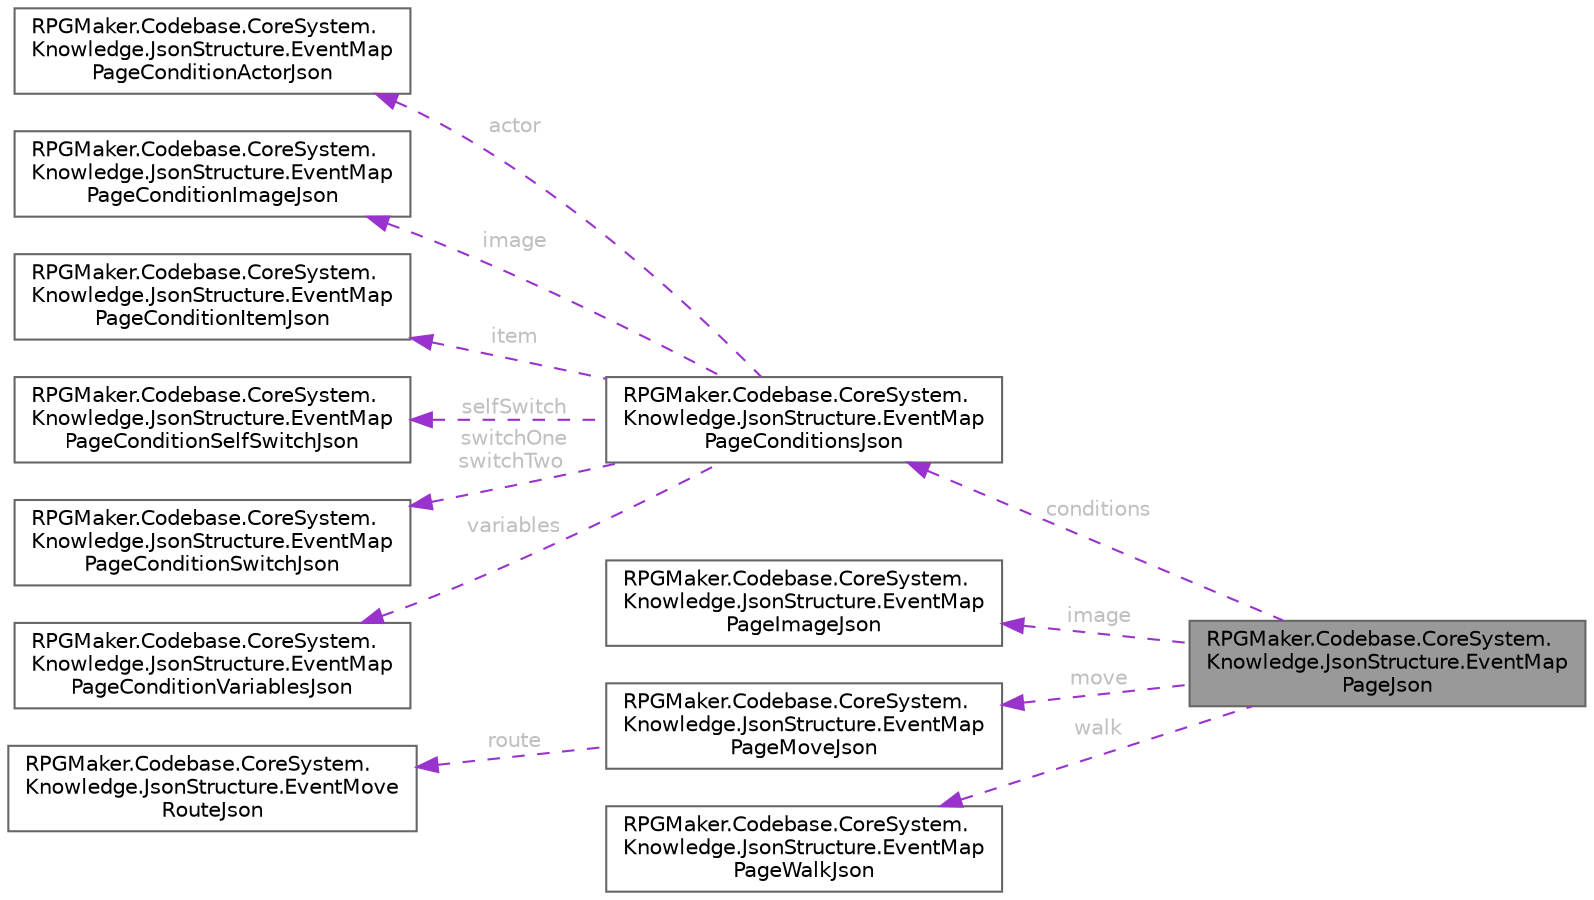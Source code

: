 digraph "RPGMaker.Codebase.CoreSystem.Knowledge.JsonStructure.EventMapPageJson"
{
 // LATEX_PDF_SIZE
  bgcolor="transparent";
  edge [fontname=Helvetica,fontsize=10,labelfontname=Helvetica,labelfontsize=10];
  node [fontname=Helvetica,fontsize=10,shape=box,height=0.2,width=0.4];
  rankdir="LR";
  Node1 [id="Node000001",label="RPGMaker.Codebase.CoreSystem.\lKnowledge.JsonStructure.EventMap\lPageJson",height=0.2,width=0.4,color="gray40", fillcolor="grey60", style="filled", fontcolor="black",tooltip=" "];
  Node2 -> Node1 [id="edge1_Node000001_Node000002",dir="back",color="darkorchid3",style="dashed",tooltip=" ",label=" conditions",fontcolor="grey" ];
  Node2 [id="Node000002",label="RPGMaker.Codebase.CoreSystem.\lKnowledge.JsonStructure.EventMap\lPageConditionsJson",height=0.2,width=0.4,color="gray40", fillcolor="white", style="filled",URL="$d6/d70/class_r_p_g_maker_1_1_codebase_1_1_core_system_1_1_knowledge_1_1_json_structure_1_1_event_map_page_conditions_json.html",tooltip=" "];
  Node3 -> Node2 [id="edge2_Node000002_Node000003",dir="back",color="darkorchid3",style="dashed",tooltip=" ",label=" actor",fontcolor="grey" ];
  Node3 [id="Node000003",label="RPGMaker.Codebase.CoreSystem.\lKnowledge.JsonStructure.EventMap\lPageConditionActorJson",height=0.2,width=0.4,color="gray40", fillcolor="white", style="filled",URL="$d7/d5f/class_r_p_g_maker_1_1_codebase_1_1_core_system_1_1_knowledge_1_1_json_structure_1_1_event_map_page_condition_actor_json.html",tooltip=" "];
  Node4 -> Node2 [id="edge3_Node000002_Node000004",dir="back",color="darkorchid3",style="dashed",tooltip=" ",label=" image",fontcolor="grey" ];
  Node4 [id="Node000004",label="RPGMaker.Codebase.CoreSystem.\lKnowledge.JsonStructure.EventMap\lPageConditionImageJson",height=0.2,width=0.4,color="gray40", fillcolor="white", style="filled",URL="$d2/df1/class_r_p_g_maker_1_1_codebase_1_1_core_system_1_1_knowledge_1_1_json_structure_1_1_event_map_page_condition_image_json.html",tooltip=" "];
  Node5 -> Node2 [id="edge4_Node000002_Node000005",dir="back",color="darkorchid3",style="dashed",tooltip=" ",label=" item",fontcolor="grey" ];
  Node5 [id="Node000005",label="RPGMaker.Codebase.CoreSystem.\lKnowledge.JsonStructure.EventMap\lPageConditionItemJson",height=0.2,width=0.4,color="gray40", fillcolor="white", style="filled",URL="$de/d1b/class_r_p_g_maker_1_1_codebase_1_1_core_system_1_1_knowledge_1_1_json_structure_1_1_event_map_page_condition_item_json.html",tooltip=" "];
  Node6 -> Node2 [id="edge5_Node000002_Node000006",dir="back",color="darkorchid3",style="dashed",tooltip=" ",label=" selfSwitch",fontcolor="grey" ];
  Node6 [id="Node000006",label="RPGMaker.Codebase.CoreSystem.\lKnowledge.JsonStructure.EventMap\lPageConditionSelfSwitchJson",height=0.2,width=0.4,color="gray40", fillcolor="white", style="filled",URL="$d9/d5d/class_r_p_g_maker_1_1_codebase_1_1_core_system_1_1_knowledge_1_1_json_structure_1_1_event_map_page_condition_self_switch_json.html",tooltip=" "];
  Node7 -> Node2 [id="edge6_Node000002_Node000007",dir="back",color="darkorchid3",style="dashed",tooltip=" ",label=" switchOne\nswitchTwo",fontcolor="grey" ];
  Node7 [id="Node000007",label="RPGMaker.Codebase.CoreSystem.\lKnowledge.JsonStructure.EventMap\lPageConditionSwitchJson",height=0.2,width=0.4,color="gray40", fillcolor="white", style="filled",URL="$d5/d99/class_r_p_g_maker_1_1_codebase_1_1_core_system_1_1_knowledge_1_1_json_structure_1_1_event_map_page_condition_switch_json.html",tooltip=" "];
  Node8 -> Node2 [id="edge7_Node000002_Node000008",dir="back",color="darkorchid3",style="dashed",tooltip=" ",label=" variables",fontcolor="grey" ];
  Node8 [id="Node000008",label="RPGMaker.Codebase.CoreSystem.\lKnowledge.JsonStructure.EventMap\lPageConditionVariablesJson",height=0.2,width=0.4,color="gray40", fillcolor="white", style="filled",URL="$d7/d87/class_r_p_g_maker_1_1_codebase_1_1_core_system_1_1_knowledge_1_1_json_structure_1_1_event_map_page_condition_variables_json.html",tooltip=" "];
  Node9 -> Node1 [id="edge8_Node000001_Node000009",dir="back",color="darkorchid3",style="dashed",tooltip=" ",label=" image",fontcolor="grey" ];
  Node9 [id="Node000009",label="RPGMaker.Codebase.CoreSystem.\lKnowledge.JsonStructure.EventMap\lPageImageJson",height=0.2,width=0.4,color="gray40", fillcolor="white", style="filled",URL="$db/d9a/class_r_p_g_maker_1_1_codebase_1_1_core_system_1_1_knowledge_1_1_json_structure_1_1_event_map_page_image_json.html",tooltip=" "];
  Node10 -> Node1 [id="edge9_Node000001_Node000010",dir="back",color="darkorchid3",style="dashed",tooltip=" ",label=" move",fontcolor="grey" ];
  Node10 [id="Node000010",label="RPGMaker.Codebase.CoreSystem.\lKnowledge.JsonStructure.EventMap\lPageMoveJson",height=0.2,width=0.4,color="gray40", fillcolor="white", style="filled",URL="$dc/dde/class_r_p_g_maker_1_1_codebase_1_1_core_system_1_1_knowledge_1_1_json_structure_1_1_event_map_page_move_json.html",tooltip=" "];
  Node11 -> Node10 [id="edge10_Node000010_Node000011",dir="back",color="darkorchid3",style="dashed",tooltip=" ",label=" route",fontcolor="grey" ];
  Node11 [id="Node000011",label="RPGMaker.Codebase.CoreSystem.\lKnowledge.JsonStructure.EventMove\lRouteJson",height=0.2,width=0.4,color="gray40", fillcolor="white", style="filled",URL="$d0/d26/class_r_p_g_maker_1_1_codebase_1_1_core_system_1_1_knowledge_1_1_json_structure_1_1_event_move_route_json.html",tooltip=" "];
  Node12 -> Node1 [id="edge11_Node000001_Node000012",dir="back",color="darkorchid3",style="dashed",tooltip=" ",label=" walk",fontcolor="grey" ];
  Node12 [id="Node000012",label="RPGMaker.Codebase.CoreSystem.\lKnowledge.JsonStructure.EventMap\lPageWalkJson",height=0.2,width=0.4,color="gray40", fillcolor="white", style="filled",URL="$d6/d65/class_r_p_g_maker_1_1_codebase_1_1_core_system_1_1_knowledge_1_1_json_structure_1_1_event_map_page_walk_json.html",tooltip=" "];
}
